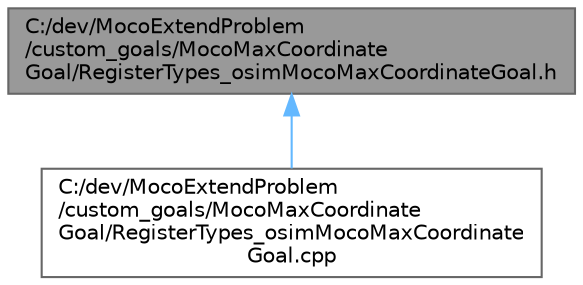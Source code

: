 digraph "C:/dev/MocoExtendProblem/custom_goals/MocoMaxCoordinateGoal/RegisterTypes_osimMocoMaxCoordinateGoal.h"
{
 // LATEX_PDF_SIZE
  bgcolor="transparent";
  edge [fontname=Helvetica,fontsize=10,labelfontname=Helvetica,labelfontsize=10];
  node [fontname=Helvetica,fontsize=10,shape=box,height=0.2,width=0.4];
  Node1 [id="Node000001",label="C:/dev/MocoExtendProblem\l/custom_goals/MocoMaxCoordinate\lGoal/RegisterTypes_osimMocoMaxCoordinateGoal.h",height=0.2,width=0.4,color="gray40", fillcolor="grey60", style="filled", fontcolor="black",tooltip=" "];
  Node1 -> Node2 [id="edge1_Node000001_Node000002",dir="back",color="steelblue1",style="solid",tooltip=" "];
  Node2 [id="Node000002",label="C:/dev/MocoExtendProblem\l/custom_goals/MocoMaxCoordinate\lGoal/RegisterTypes_osimMocoMaxCoordinate\lGoal.cpp",height=0.2,width=0.4,color="grey40", fillcolor="white", style="filled",URL="$_moco_max_coordinate_goal_2_register_types__osim_moco_max_coordinate_goal_8cpp.html",tooltip=" "];
}
